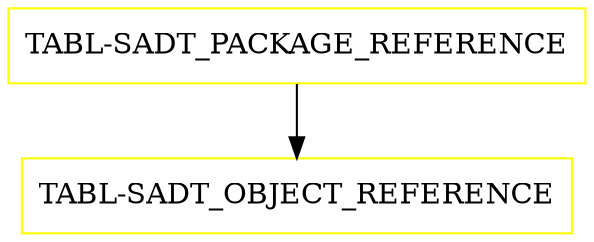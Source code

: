 digraph G {
  "TABL-SADT_PACKAGE_REFERENCE" [shape=box,color=yellow];
  "TABL-SADT_OBJECT_REFERENCE" [shape=box,color=yellow,URL="./TABL_SADT_OBJECT_REFERENCE.html"];
  "TABL-SADT_PACKAGE_REFERENCE" -> "TABL-SADT_OBJECT_REFERENCE";
}
